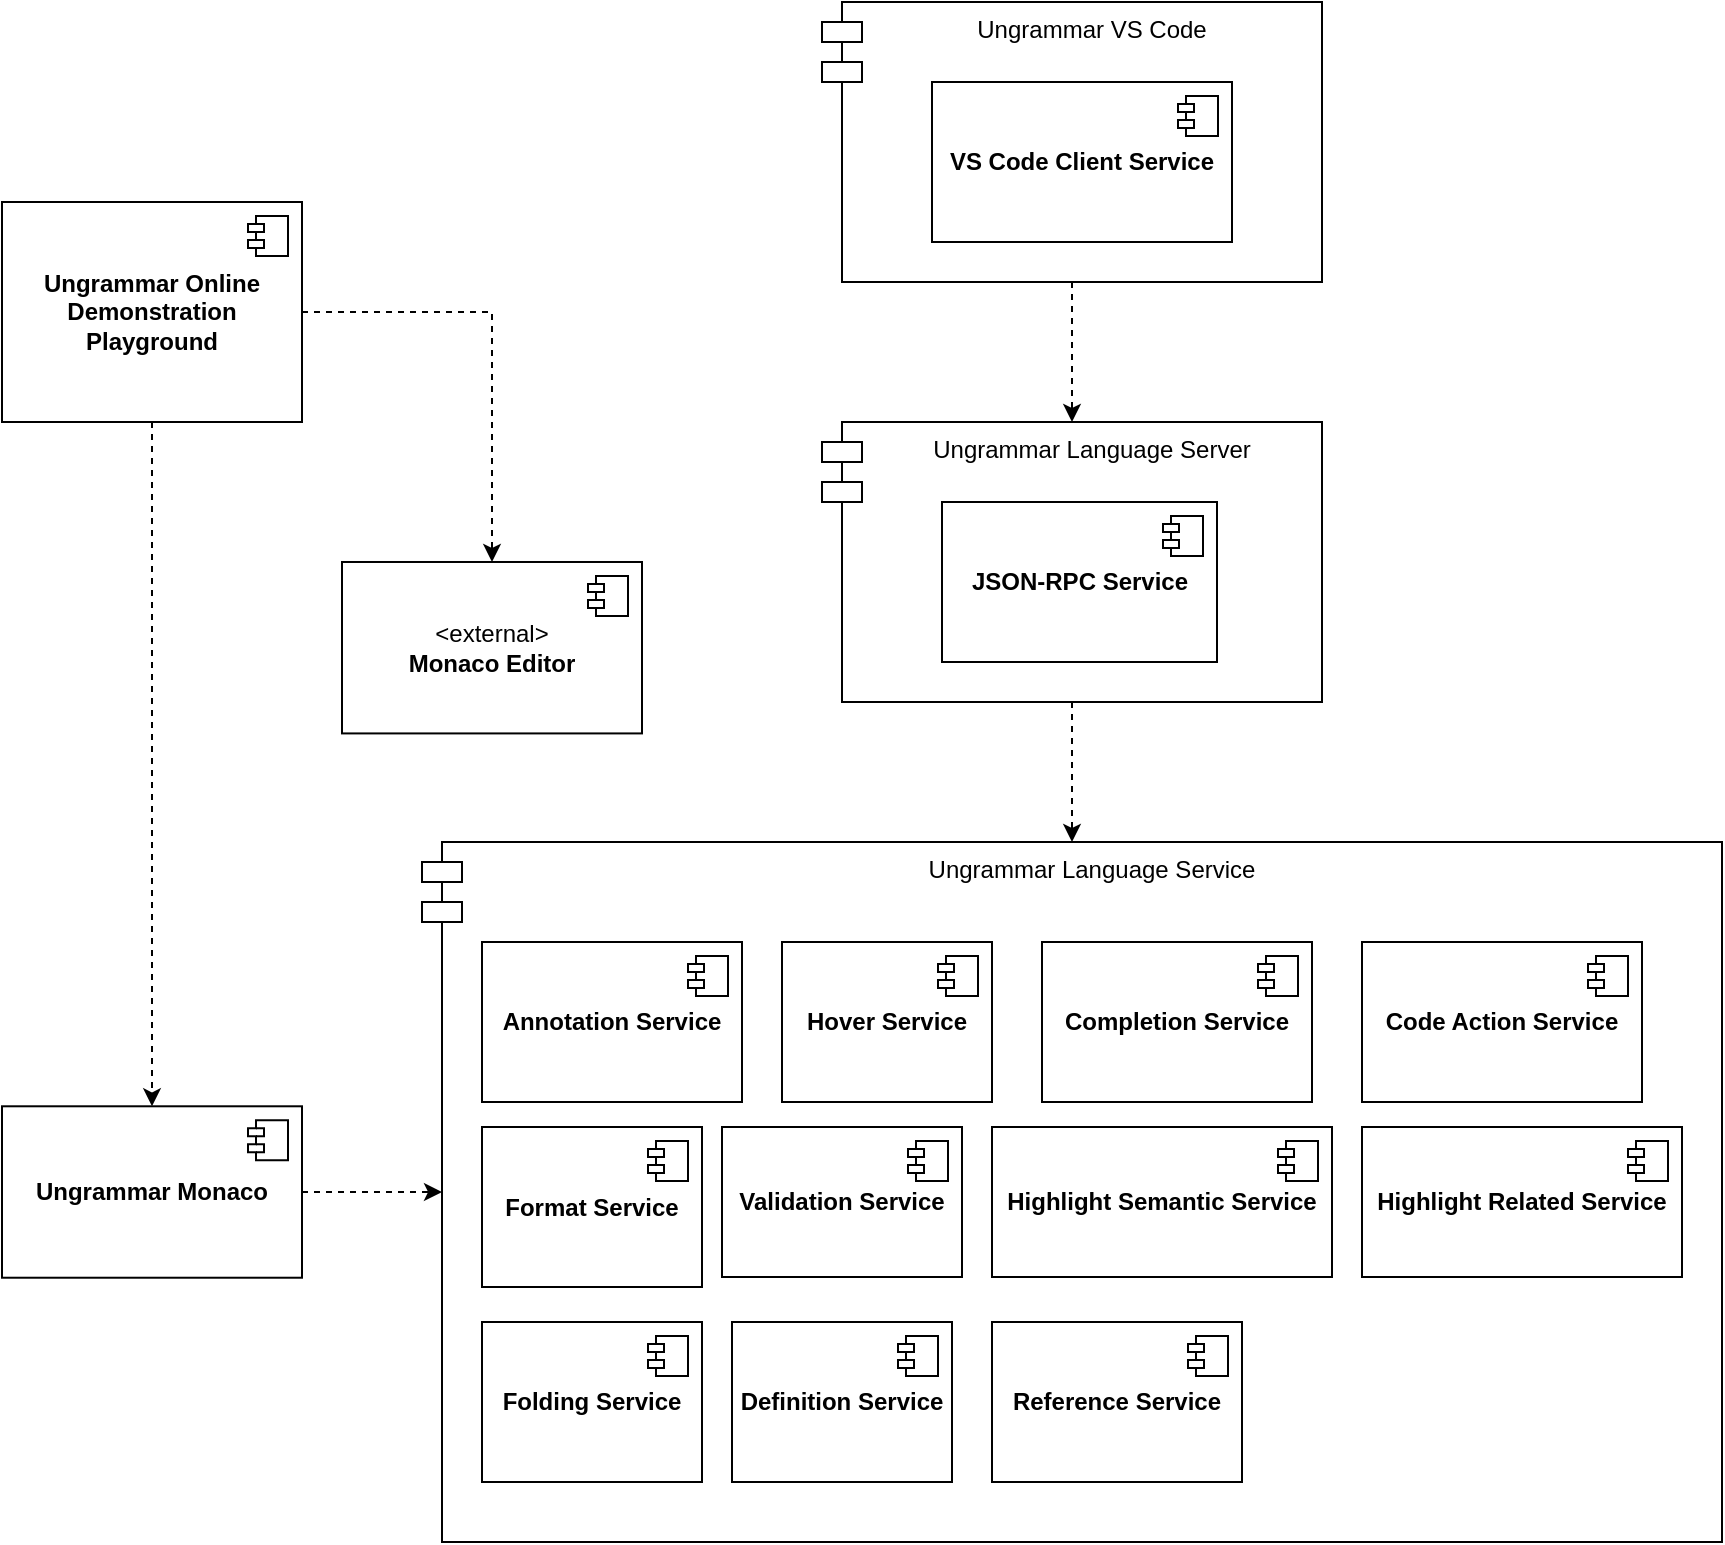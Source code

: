 <mxfile version="24.7.8">
  <diagram name="Architecture" id="tJ92FxvuIYLyJpPmMOwx">
    <mxGraphModel dx="780" dy="496" grid="1" gridSize="10" guides="1" tooltips="1" connect="1" arrows="1" fold="1" page="1" pageScale="1" pageWidth="850" pageHeight="1100" math="0" shadow="0">
      <root>
        <mxCell id="0" />
        <mxCell id="1" parent="0" />
        <mxCell id="9ATQHFXJwovSWlaFd1BJ-35" value="" style="group;movable=1;resizable=1;rotatable=1;deletable=1;editable=1;locked=0;connectable=1;" parent="1" vertex="1" connectable="0">
          <mxGeometry x="250" y="550" width="650" height="350" as="geometry" />
        </mxCell>
        <mxCell id="9ATQHFXJwovSWlaFd1BJ-5" value="Ungrammar Language Service" style="shape=module;align=left;spacingLeft=20;align=center;verticalAlign=top;whiteSpace=wrap;html=1;" parent="9ATQHFXJwovSWlaFd1BJ-35" vertex="1">
          <mxGeometry width="650" height="350" as="geometry" />
        </mxCell>
        <mxCell id="9ATQHFXJwovSWlaFd1BJ-2" value="&lt;b&gt;Annotation Service&lt;/b&gt;" style="html=1;dropTarget=0;whiteSpace=wrap;" parent="9ATQHFXJwovSWlaFd1BJ-35" vertex="1">
          <mxGeometry x="30" y="50" width="130" height="80" as="geometry" />
        </mxCell>
        <mxCell id="9ATQHFXJwovSWlaFd1BJ-3" value="" style="shape=module;jettyWidth=8;jettyHeight=4;" parent="9ATQHFXJwovSWlaFd1BJ-2" vertex="1">
          <mxGeometry x="1" width="20" height="20" relative="1" as="geometry">
            <mxPoint x="-27" y="7" as="offset" />
          </mxGeometry>
        </mxCell>
        <mxCell id="9ATQHFXJwovSWlaFd1BJ-7" value="&lt;b&gt;Hover Service&lt;/b&gt;" style="html=1;dropTarget=0;whiteSpace=wrap;" parent="9ATQHFXJwovSWlaFd1BJ-35" vertex="1">
          <mxGeometry x="180" y="50" width="105" height="80" as="geometry" />
        </mxCell>
        <mxCell id="9ATQHFXJwovSWlaFd1BJ-8" value="" style="shape=module;jettyWidth=8;jettyHeight=4;" parent="9ATQHFXJwovSWlaFd1BJ-7" vertex="1">
          <mxGeometry x="1" width="20" height="20" relative="1" as="geometry">
            <mxPoint x="-27" y="7" as="offset" />
          </mxGeometry>
        </mxCell>
        <mxCell id="9ATQHFXJwovSWlaFd1BJ-9" value="&lt;b&gt;Completion Service&lt;/b&gt;" style="html=1;dropTarget=0;whiteSpace=wrap;" parent="9ATQHFXJwovSWlaFd1BJ-35" vertex="1">
          <mxGeometry x="310" y="50" width="135" height="80" as="geometry" />
        </mxCell>
        <mxCell id="9ATQHFXJwovSWlaFd1BJ-10" value="" style="shape=module;jettyWidth=8;jettyHeight=4;" parent="9ATQHFXJwovSWlaFd1BJ-9" vertex="1">
          <mxGeometry x="1" width="20" height="20" relative="1" as="geometry">
            <mxPoint x="-27" y="7" as="offset" />
          </mxGeometry>
        </mxCell>
        <mxCell id="9ATQHFXJwovSWlaFd1BJ-19" value="&lt;b&gt;Code Action Service&lt;/b&gt;" style="html=1;dropTarget=0;whiteSpace=wrap;" parent="9ATQHFXJwovSWlaFd1BJ-35" vertex="1">
          <mxGeometry x="470" y="50" width="140" height="80" as="geometry" />
        </mxCell>
        <mxCell id="9ATQHFXJwovSWlaFd1BJ-20" value="" style="shape=module;jettyWidth=8;jettyHeight=4;" parent="9ATQHFXJwovSWlaFd1BJ-19" vertex="1">
          <mxGeometry x="1" width="20" height="20" relative="1" as="geometry">
            <mxPoint x="-27" y="7" as="offset" />
          </mxGeometry>
        </mxCell>
        <mxCell id="9ATQHFXJwovSWlaFd1BJ-21" value="&lt;b&gt;Format Service&lt;/b&gt;" style="html=1;dropTarget=0;whiteSpace=wrap;" parent="9ATQHFXJwovSWlaFd1BJ-35" vertex="1">
          <mxGeometry x="30" y="142.5" width="110" height="80" as="geometry" />
        </mxCell>
        <mxCell id="9ATQHFXJwovSWlaFd1BJ-22" value="" style="shape=module;jettyWidth=8;jettyHeight=4;" parent="9ATQHFXJwovSWlaFd1BJ-21" vertex="1">
          <mxGeometry x="1" width="20" height="20" relative="1" as="geometry">
            <mxPoint x="-27" y="7" as="offset" />
          </mxGeometry>
        </mxCell>
        <mxCell id="9ATQHFXJwovSWlaFd1BJ-23" value="&lt;b&gt;Validation Service&lt;/b&gt;" style="html=1;dropTarget=0;whiteSpace=wrap;" parent="9ATQHFXJwovSWlaFd1BJ-35" vertex="1">
          <mxGeometry x="150" y="142.5" width="120" height="75" as="geometry" />
        </mxCell>
        <mxCell id="9ATQHFXJwovSWlaFd1BJ-24" value="" style="shape=module;jettyWidth=8;jettyHeight=4;" parent="9ATQHFXJwovSWlaFd1BJ-23" vertex="1">
          <mxGeometry x="1" width="20" height="20" relative="1" as="geometry">
            <mxPoint x="-27" y="7" as="offset" />
          </mxGeometry>
        </mxCell>
        <mxCell id="9ATQHFXJwovSWlaFd1BJ-25" value="&lt;b&gt;Highlight Semantic Service&lt;/b&gt;" style="html=1;dropTarget=0;whiteSpace=wrap;" parent="9ATQHFXJwovSWlaFd1BJ-35" vertex="1">
          <mxGeometry x="285" y="142.5" width="170" height="75" as="geometry" />
        </mxCell>
        <mxCell id="9ATQHFXJwovSWlaFd1BJ-26" value="" style="shape=module;jettyWidth=8;jettyHeight=4;" parent="9ATQHFXJwovSWlaFd1BJ-25" vertex="1">
          <mxGeometry x="1" width="20" height="20" relative="1" as="geometry">
            <mxPoint x="-27" y="7" as="offset" />
          </mxGeometry>
        </mxCell>
        <mxCell id="9ATQHFXJwovSWlaFd1BJ-27" value="&lt;b&gt;Highlight Related Service&lt;/b&gt;" style="html=1;dropTarget=0;whiteSpace=wrap;" parent="9ATQHFXJwovSWlaFd1BJ-35" vertex="1">
          <mxGeometry x="470" y="142.5" width="160" height="75" as="geometry" />
        </mxCell>
        <mxCell id="9ATQHFXJwovSWlaFd1BJ-28" value="" style="shape=module;jettyWidth=8;jettyHeight=4;" parent="9ATQHFXJwovSWlaFd1BJ-27" vertex="1">
          <mxGeometry x="1" width="20" height="20" relative="1" as="geometry">
            <mxPoint x="-27" y="7" as="offset" />
          </mxGeometry>
        </mxCell>
        <mxCell id="9ATQHFXJwovSWlaFd1BJ-29" value="&lt;b&gt;Folding Service&lt;/b&gt;" style="html=1;dropTarget=0;whiteSpace=wrap;" parent="9ATQHFXJwovSWlaFd1BJ-35" vertex="1">
          <mxGeometry x="30" y="240" width="110" height="80" as="geometry" />
        </mxCell>
        <mxCell id="9ATQHFXJwovSWlaFd1BJ-30" value="" style="shape=module;jettyWidth=8;jettyHeight=4;" parent="9ATQHFXJwovSWlaFd1BJ-29" vertex="1">
          <mxGeometry x="1" width="20" height="20" relative="1" as="geometry">
            <mxPoint x="-27" y="7" as="offset" />
          </mxGeometry>
        </mxCell>
        <mxCell id="9ATQHFXJwovSWlaFd1BJ-31" value="&lt;b&gt;Definition Service&lt;/b&gt;" style="html=1;dropTarget=0;whiteSpace=wrap;" parent="9ATQHFXJwovSWlaFd1BJ-35" vertex="1">
          <mxGeometry x="155" y="240" width="110" height="80" as="geometry" />
        </mxCell>
        <mxCell id="9ATQHFXJwovSWlaFd1BJ-32" value="" style="shape=module;jettyWidth=8;jettyHeight=4;" parent="9ATQHFXJwovSWlaFd1BJ-31" vertex="1">
          <mxGeometry x="1" width="20" height="20" relative="1" as="geometry">
            <mxPoint x="-27" y="7" as="offset" />
          </mxGeometry>
        </mxCell>
        <mxCell id="9ATQHFXJwovSWlaFd1BJ-33" value="&lt;b&gt;Reference Service&lt;/b&gt;" style="html=1;dropTarget=0;whiteSpace=wrap;" parent="9ATQHFXJwovSWlaFd1BJ-35" vertex="1">
          <mxGeometry x="285" y="240" width="125" height="80" as="geometry" />
        </mxCell>
        <mxCell id="9ATQHFXJwovSWlaFd1BJ-34" value="" style="shape=module;jettyWidth=8;jettyHeight=4;" parent="9ATQHFXJwovSWlaFd1BJ-33" vertex="1">
          <mxGeometry x="1" width="20" height="20" relative="1" as="geometry">
            <mxPoint x="-27" y="7" as="offset" />
          </mxGeometry>
        </mxCell>
        <mxCell id="9ATQHFXJwovSWlaFd1BJ-39" value="" style="group;movable=1;resizable=1;rotatable=1;deletable=1;editable=1;locked=0;connectable=1;" parent="1" vertex="1" connectable="0">
          <mxGeometry x="450" y="340" width="250" height="140" as="geometry" />
        </mxCell>
        <mxCell id="9ATQHFXJwovSWlaFd1BJ-36" value="Ungrammar Language Server" style="shape=module;align=left;spacingLeft=20;align=center;verticalAlign=top;whiteSpace=wrap;html=1;" parent="9ATQHFXJwovSWlaFd1BJ-39" vertex="1">
          <mxGeometry width="250" height="140" as="geometry" />
        </mxCell>
        <mxCell id="9ATQHFXJwovSWlaFd1BJ-37" value="&lt;b&gt;JSON-RPC Service&lt;/b&gt;" style="html=1;dropTarget=0;whiteSpace=wrap;" parent="9ATQHFXJwovSWlaFd1BJ-39" vertex="1">
          <mxGeometry x="60" y="40" width="137.5" height="80" as="geometry" />
        </mxCell>
        <mxCell id="9ATQHFXJwovSWlaFd1BJ-38" value="" style="shape=module;jettyWidth=8;jettyHeight=4;" parent="9ATQHFXJwovSWlaFd1BJ-37" vertex="1">
          <mxGeometry x="1" width="20" height="20" relative="1" as="geometry">
            <mxPoint x="-27" y="7" as="offset" />
          </mxGeometry>
        </mxCell>
        <mxCell id="9ATQHFXJwovSWlaFd1BJ-43" value="" style="group" parent="1" vertex="1" connectable="0">
          <mxGeometry x="450" y="130" width="250" height="140" as="geometry" />
        </mxCell>
        <mxCell id="9ATQHFXJwovSWlaFd1BJ-40" value="Ungrammar VS Code" style="shape=module;align=left;spacingLeft=20;align=center;verticalAlign=top;whiteSpace=wrap;html=1;" parent="9ATQHFXJwovSWlaFd1BJ-43" vertex="1">
          <mxGeometry width="250" height="140" as="geometry" />
        </mxCell>
        <mxCell id="9ATQHFXJwovSWlaFd1BJ-41" value="&lt;b&gt;VS Code Client Service&lt;/b&gt;" style="html=1;dropTarget=0;whiteSpace=wrap;" parent="9ATQHFXJwovSWlaFd1BJ-43" vertex="1">
          <mxGeometry x="55" y="40" width="150" height="80" as="geometry" />
        </mxCell>
        <mxCell id="9ATQHFXJwovSWlaFd1BJ-42" value="" style="shape=module;jettyWidth=8;jettyHeight=4;" parent="9ATQHFXJwovSWlaFd1BJ-41" vertex="1">
          <mxGeometry x="1" width="20" height="20" relative="1" as="geometry">
            <mxPoint x="-27" y="7" as="offset" />
          </mxGeometry>
        </mxCell>
        <mxCell id="9ATQHFXJwovSWlaFd1BJ-46" value="&lt;div&gt;&amp;lt;external&amp;gt;&lt;/div&gt;&lt;b&gt;Monaco Editor&lt;/b&gt;" style="html=1;dropTarget=0;whiteSpace=wrap;" parent="1" vertex="1">
          <mxGeometry x="210" y="409.997" width="150" height="85.714" as="geometry" />
        </mxCell>
        <mxCell id="9ATQHFXJwovSWlaFd1BJ-47" value="" style="shape=module;jettyWidth=8;jettyHeight=4;" parent="9ATQHFXJwovSWlaFd1BJ-46" vertex="1">
          <mxGeometry x="1" width="20" height="20" relative="1" as="geometry">
            <mxPoint x="-27" y="7" as="offset" />
          </mxGeometry>
        </mxCell>
        <mxCell id="9ATQHFXJwovSWlaFd1BJ-57" style="edgeStyle=orthogonalEdgeStyle;rounded=0;orthogonalLoop=1;jettySize=auto;html=1;entryX=0;entryY=0.5;entryDx=10;entryDy=0;entryPerimeter=0;dashed=1;" parent="1" source="9ATQHFXJwovSWlaFd1BJ-48" target="9ATQHFXJwovSWlaFd1BJ-5" edge="1">
          <mxGeometry relative="1" as="geometry" />
        </mxCell>
        <mxCell id="9ATQHFXJwovSWlaFd1BJ-48" value="&lt;b&gt;Ungrammar Monaco&lt;/b&gt;" style="html=1;dropTarget=0;whiteSpace=wrap;" parent="1" vertex="1">
          <mxGeometry x="40" y="682.147" width="150" height="85.714" as="geometry" />
        </mxCell>
        <mxCell id="9ATQHFXJwovSWlaFd1BJ-49" value="" style="shape=module;jettyWidth=8;jettyHeight=4;" parent="9ATQHFXJwovSWlaFd1BJ-48" vertex="1">
          <mxGeometry x="1" width="20" height="20" relative="1" as="geometry">
            <mxPoint x="-27" y="7" as="offset" />
          </mxGeometry>
        </mxCell>
        <mxCell id="9ATQHFXJwovSWlaFd1BJ-53" style="edgeStyle=orthogonalEdgeStyle;rounded=0;orthogonalLoop=1;jettySize=auto;html=1;dashed=1;" parent="1" source="9ATQHFXJwovSWlaFd1BJ-50" target="9ATQHFXJwovSWlaFd1BJ-46" edge="1">
          <mxGeometry relative="1" as="geometry" />
        </mxCell>
        <mxCell id="9ATQHFXJwovSWlaFd1BJ-54" style="edgeStyle=orthogonalEdgeStyle;rounded=0;orthogonalLoop=1;jettySize=auto;html=1;dashed=1;" parent="1" source="9ATQHFXJwovSWlaFd1BJ-50" target="9ATQHFXJwovSWlaFd1BJ-48" edge="1">
          <mxGeometry relative="1" as="geometry" />
        </mxCell>
        <mxCell id="9ATQHFXJwovSWlaFd1BJ-50" value="&lt;b&gt;Ungrammar Online Demonstration Playground&lt;/b&gt;" style="html=1;dropTarget=0;whiteSpace=wrap;" parent="1" vertex="1">
          <mxGeometry x="40" y="230" width="150" height="110" as="geometry" />
        </mxCell>
        <mxCell id="9ATQHFXJwovSWlaFd1BJ-51" value="" style="shape=module;jettyWidth=8;jettyHeight=4;" parent="9ATQHFXJwovSWlaFd1BJ-50" vertex="1">
          <mxGeometry x="1" width="20" height="20" relative="1" as="geometry">
            <mxPoint x="-27" y="7" as="offset" />
          </mxGeometry>
        </mxCell>
        <mxCell id="9ATQHFXJwovSWlaFd1BJ-55" style="edgeStyle=orthogonalEdgeStyle;rounded=0;orthogonalLoop=1;jettySize=auto;html=1;dashed=1;" parent="1" source="9ATQHFXJwovSWlaFd1BJ-40" target="9ATQHFXJwovSWlaFd1BJ-36" edge="1">
          <mxGeometry relative="1" as="geometry" />
        </mxCell>
        <mxCell id="9ATQHFXJwovSWlaFd1BJ-56" style="edgeStyle=orthogonalEdgeStyle;rounded=0;orthogonalLoop=1;jettySize=auto;html=1;dashed=1;" parent="1" source="9ATQHFXJwovSWlaFd1BJ-36" target="9ATQHFXJwovSWlaFd1BJ-5" edge="1">
          <mxGeometry relative="1" as="geometry" />
        </mxCell>
      </root>
    </mxGraphModel>
  </diagram>
</mxfile>

